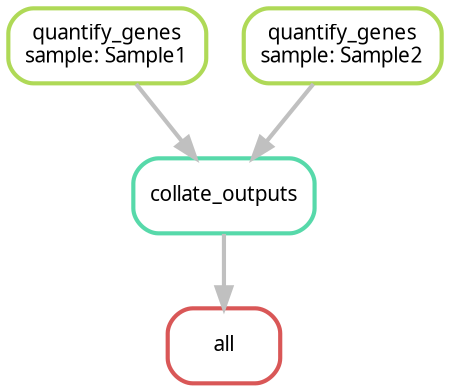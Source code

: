 digraph snakemake_dag {
    graph[bgcolor=white, margin=0];
    node[shape=box, style=rounded, fontname=sans,                 fontsize=10, penwidth=2];
    edge[penwidth=2, color=grey];
	0[label = "all", color = "0.00 0.6 0.85", style="rounded"];
	1[label = "collate_outputs", color = "0.44 0.6 0.85", style="rounded"];
	2[label = "quantify_genes\nsample: Sample1", color = "0.22 0.6 0.85", style="rounded"];
	3[label = "quantify_genes\nsample: Sample2", color = "0.22 0.6 0.85", style="rounded"];
	1 -> 0
	2 -> 1
	3 -> 1
}            

